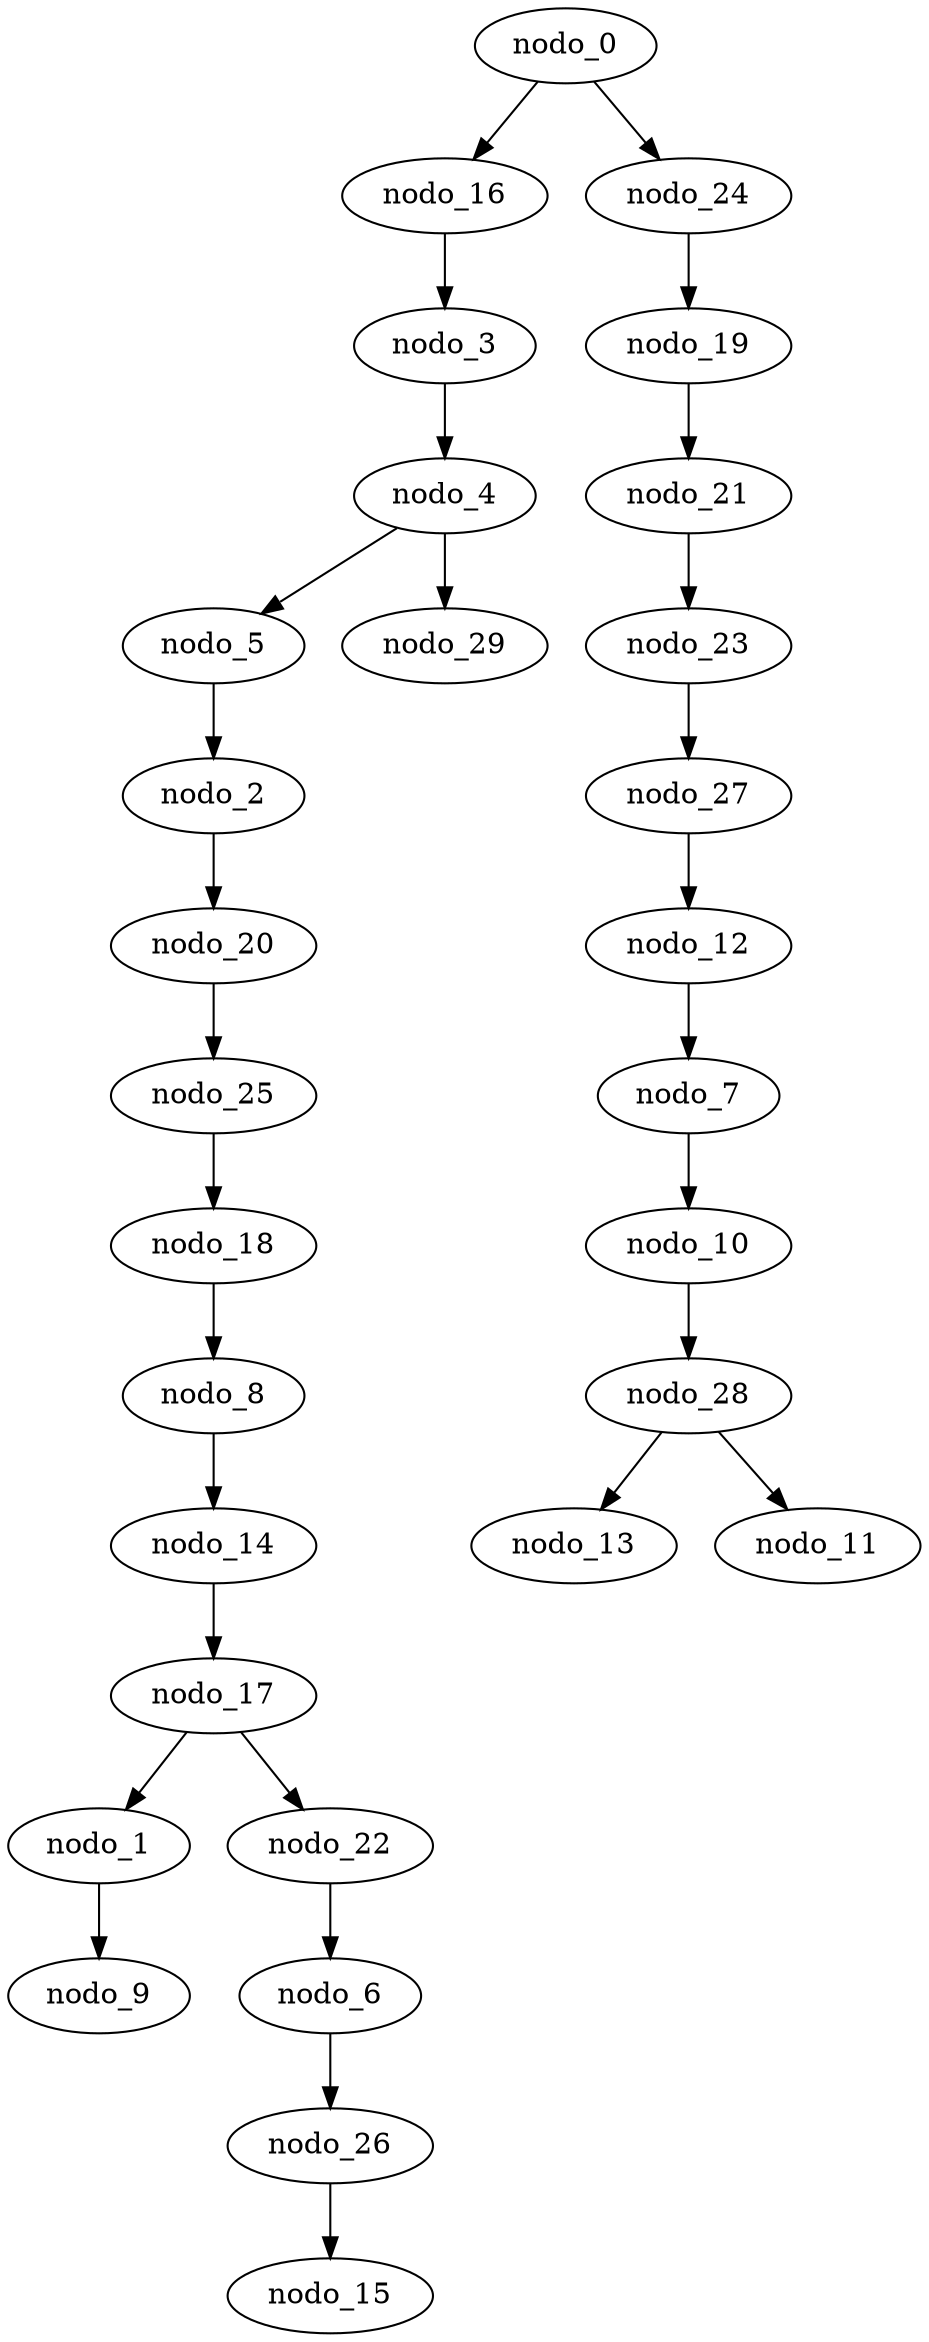 digraph gen_geografico_30_dfs_r {
  nodo_27 -> nodo_12;
  nodo_0 -> nodo_16;
  nodo_14 -> nodo_17;
  nodo_16 -> nodo_3;
  nodo_12 -> nodo_7;
  nodo_17 -> nodo_1;
  nodo_8 -> nodo_14;
  nodo_21 -> nodo_23;
  nodo_23 -> nodo_27;
  nodo_24 -> nodo_19;
  nodo_22 -> nodo_6;
  nodo_28 -> nodo_13;
  nodo_28 -> nodo_11;
  nodo_26 -> nodo_15;
  nodo_0 -> nodo_24;
  nodo_3 -> nodo_4;
  nodo_5 -> nodo_2;
  nodo_4 -> nodo_5;
  nodo_1 -> nodo_9;
  nodo_4 -> nodo_29;
  nodo_10 -> nodo_28;
  nodo_2 -> nodo_20;
  nodo_20 -> nodo_25;
  nodo_6 -> nodo_26;
  nodo_17 -> nodo_22;
  nodo_18 -> nodo_8;
  nodo_25 -> nodo_18;
  nodo_19 -> nodo_21;
  nodo_7 -> nodo_10;
}